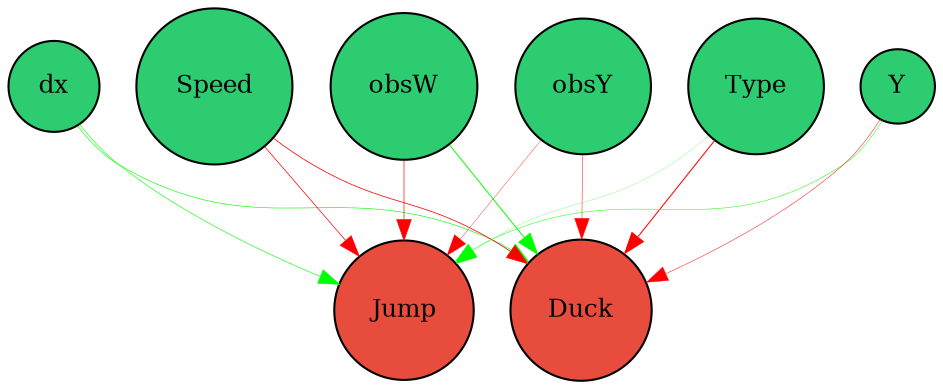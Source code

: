 digraph {
	node [fontsize=12 height=0.2 shape=circle style=filled width=0.2]
	dx [fillcolor="#2ecc71"]
	Speed [fillcolor="#2ecc71"]
	obsW [fillcolor="#2ecc71"]
	obsY [fillcolor="#2ecc71"]
	Type [fillcolor="#2ecc71"]
	Y [fillcolor="#2ecc71"]
	Jump [fillcolor="#e74c3c"]
	Duck [fillcolor="#e74c3c"]
	Y -> Jump [color=green penwidth=0.22403739744722634 style=solid]
	Y -> Duck [color=red penwidth=0.22379760839756072 style=solid]
	dx -> Jump [color=green penwidth=0.2865843985513967 style=solid]
	dx -> Duck [color=green penwidth=0.2970516912033131 style=solid]
	Type -> Jump [color=green penwidth=0.1050728877379994 style=solid]
	Type -> Duck [color=red penwidth=0.4957260895488935 style=solid]
	obsY -> Jump [color=red penwidth=0.16782041406226078 style=solid]
	obsY -> Duck [color=red penwidth=0.22968598254939954 style=solid]
	obsW -> Jump [color=red penwidth=0.32340983723473987 style=solid]
	obsW -> Duck [color=green penwidth=0.4558879245800923 style=solid]
	Speed -> Jump [color=red penwidth=0.34166329536595363 style=solid]
	Speed -> Duck [color=red penwidth=0.36563949108222416 style=solid]
}
